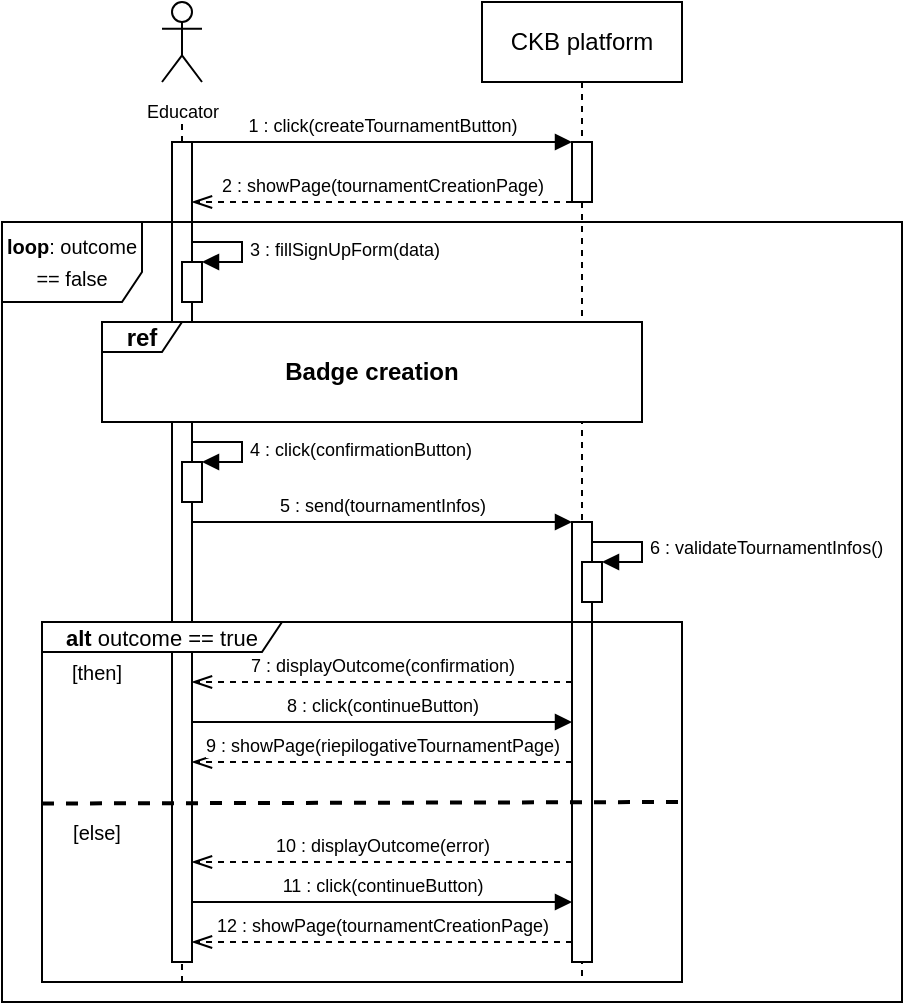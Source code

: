 <mxfile version="22.1.5" type="device">
  <diagram name="Page-1" id="2YBvvXClWsGukQMizWep">
    <mxGraphModel dx="2004" dy="523" grid="1" gridSize="10" guides="1" tooltips="1" connect="1" arrows="1" fold="1" page="1" pageScale="1" pageWidth="850" pageHeight="1100" math="0" shadow="0">
      <root>
        <mxCell id="0" />
        <mxCell id="1" parent="0" />
        <mxCell id="UvIj17emJKSWoCoz6rae-1" value="CKB platform" style="shape=umlLifeline;perimeter=lifelinePerimeter;whiteSpace=wrap;html=1;container=0;dropTarget=0;collapsible=0;recursiveResize=0;outlineConnect=0;portConstraint=eastwest;newEdgeStyle={&quot;edgeStyle&quot;:&quot;elbowEdgeStyle&quot;,&quot;elbow&quot;:&quot;vertical&quot;,&quot;curved&quot;:0,&quot;rounded&quot;:0};" vertex="1" parent="1">
          <mxGeometry x="70" y="50" width="100" height="490" as="geometry" />
        </mxCell>
        <mxCell id="UvIj17emJKSWoCoz6rae-2" value="" style="html=1;points=[];perimeter=orthogonalPerimeter;outlineConnect=0;targetShapes=umlLifeline;portConstraint=eastwest;newEdgeStyle={&quot;edgeStyle&quot;:&quot;elbowEdgeStyle&quot;,&quot;elbow&quot;:&quot;vertical&quot;,&quot;curved&quot;:0,&quot;rounded&quot;:0};" vertex="1" parent="UvIj17emJKSWoCoz6rae-1">
          <mxGeometry x="45" y="70" width="10" height="30" as="geometry" />
        </mxCell>
        <mxCell id="UvIj17emJKSWoCoz6rae-3" value="" style="html=1;points=[];perimeter=orthogonalPerimeter;outlineConnect=0;targetShapes=umlLifeline;portConstraint=eastwest;newEdgeStyle={&quot;edgeStyle&quot;:&quot;elbowEdgeStyle&quot;,&quot;elbow&quot;:&quot;vertical&quot;,&quot;curved&quot;:0,&quot;rounded&quot;:0};" vertex="1" parent="UvIj17emJKSWoCoz6rae-1">
          <mxGeometry x="45" y="260" width="10" height="220" as="geometry" />
        </mxCell>
        <mxCell id="UvIj17emJKSWoCoz6rae-4" value="" style="html=1;points=[[0,0,0,0,5],[0,1,0,0,-5],[1,0,0,0,5],[1,1,0,0,-5]];perimeter=orthogonalPerimeter;outlineConnect=0;targetShapes=umlLifeline;portConstraint=eastwest;newEdgeStyle={&quot;curved&quot;:0,&quot;rounded&quot;:0};" vertex="1" parent="UvIj17emJKSWoCoz6rae-1">
          <mxGeometry x="50" y="280" width="10" height="20" as="geometry" />
        </mxCell>
        <mxCell id="UvIj17emJKSWoCoz6rae-5" value="&lt;font style=&quot;font-size: 9px;&quot;&gt;6 : validateTournamentInfos()&lt;/font&gt;" style="html=1;align=left;spacingLeft=2;endArrow=block;rounded=0;edgeStyle=orthogonalEdgeStyle;curved=0;rounded=0;" edge="1" parent="UvIj17emJKSWoCoz6rae-1" target="UvIj17emJKSWoCoz6rae-4">
          <mxGeometry relative="1" as="geometry">
            <mxPoint x="55" y="270.034" as="sourcePoint" />
            <Array as="points">
              <mxPoint x="80" y="270" />
              <mxPoint x="80" y="280" />
            </Array>
          </mxGeometry>
        </mxCell>
        <mxCell id="UvIj17emJKSWoCoz6rae-6" value="&lt;font style=&quot;font-size: 9px;&quot;&gt;Educator&lt;/font&gt;" style="shape=umlActor;verticalLabelPosition=bottom;verticalAlign=top;html=1;outlineConnect=0;" vertex="1" parent="1">
          <mxGeometry x="-90" y="50" width="20" height="40" as="geometry" />
        </mxCell>
        <mxCell id="UvIj17emJKSWoCoz6rae-7" value="" style="endArrow=none;dashed=1;html=1;rounded=0;" edge="1" parent="1" source="UvIj17emJKSWoCoz6rae-9">
          <mxGeometry width="50" height="50" relative="1" as="geometry">
            <mxPoint x="-80" y="360" as="sourcePoint" />
            <mxPoint x="-80" y="110" as="targetPoint" />
          </mxGeometry>
        </mxCell>
        <mxCell id="UvIj17emJKSWoCoz6rae-8" value="" style="endArrow=none;dashed=1;html=1;rounded=0;" edge="1" parent="1" target="UvIj17emJKSWoCoz6rae-9">
          <mxGeometry width="50" height="50" relative="1" as="geometry">
            <mxPoint x="-80" y="540" as="sourcePoint" />
            <mxPoint x="-80.0" y="511.3" as="targetPoint" />
          </mxGeometry>
        </mxCell>
        <mxCell id="UvIj17emJKSWoCoz6rae-9" value="" style="html=1;points=[];perimeter=orthogonalPerimeter;outlineConnect=0;targetShapes=umlLifeline;portConstraint=eastwest;newEdgeStyle={&quot;edgeStyle&quot;:&quot;elbowEdgeStyle&quot;,&quot;elbow&quot;:&quot;vertical&quot;,&quot;curved&quot;:0,&quot;rounded&quot;:0};" vertex="1" parent="1">
          <mxGeometry x="-85" y="120" width="10" height="410" as="geometry" />
        </mxCell>
        <mxCell id="UvIj17emJKSWoCoz6rae-10" value="&lt;font style=&quot;font-size: 9px;&quot;&gt;1 : click(createTournamentButton)&lt;/font&gt;" style="html=1;verticalAlign=bottom;endArrow=block;edgeStyle=elbowEdgeStyle;elbow=vertical;curved=0;rounded=0;" edge="1" parent="1" source="UvIj17emJKSWoCoz6rae-9" target="UvIj17emJKSWoCoz6rae-2">
          <mxGeometry relative="1" as="geometry">
            <mxPoint x="-40" y="120" as="sourcePoint" />
            <Array as="points">
              <mxPoint x="40" y="120" />
            </Array>
            <mxPoint x="125" y="120" as="targetPoint" />
          </mxGeometry>
        </mxCell>
        <mxCell id="UvIj17emJKSWoCoz6rae-11" value="&lt;font style=&quot;font-size: 9px;&quot;&gt;2 : showPage(tournamentCreationPage)&lt;/font&gt;" style="html=1;verticalAlign=bottom;endArrow=openThin;dashed=1;endSize=8;edgeStyle=elbowEdgeStyle;elbow=vertical;curved=0;rounded=0;endFill=0;" edge="1" parent="1" source="UvIj17emJKSWoCoz6rae-2" target="UvIj17emJKSWoCoz6rae-9">
          <mxGeometry relative="1" as="geometry">
            <mxPoint x="-40" y="150" as="targetPoint" />
            <Array as="points">
              <mxPoint x="15" y="150" />
            </Array>
            <mxPoint x="90" y="150" as="sourcePoint" />
          </mxGeometry>
        </mxCell>
        <mxCell id="UvIj17emJKSWoCoz6rae-12" value="" style="html=1;points=[[0,0,0,0,5],[0,1,0,0,-5],[1,0,0,0,5],[1,1,0,0,-5]];perimeter=orthogonalPerimeter;outlineConnect=0;targetShapes=umlLifeline;portConstraint=eastwest;newEdgeStyle={&quot;curved&quot;:0,&quot;rounded&quot;:0};" vertex="1" parent="1">
          <mxGeometry x="-80" y="180" width="10" height="20" as="geometry" />
        </mxCell>
        <mxCell id="UvIj17emJKSWoCoz6rae-13" value="&lt;font style=&quot;font-size: 9px;&quot;&gt;5 : send(tournamentInfos)&lt;/font&gt;" style="html=1;verticalAlign=bottom;endArrow=block;edgeStyle=elbowEdgeStyle;elbow=vertical;curved=0;rounded=0;" edge="1" parent="1">
          <mxGeometry relative="1" as="geometry">
            <mxPoint x="-75.0" y="310" as="sourcePoint" />
            <Array as="points">
              <mxPoint x="40" y="310" />
            </Array>
            <mxPoint x="115" y="310" as="targetPoint" />
          </mxGeometry>
        </mxCell>
        <mxCell id="UvIj17emJKSWoCoz6rae-14" value="&lt;font style=&quot;font-size: 9px;&quot;&gt;7 : displayOutcome(confirmation)&lt;/font&gt;" style="html=1;verticalAlign=bottom;endArrow=openThin;dashed=1;endSize=8;edgeStyle=elbowEdgeStyle;elbow=vertical;curved=0;rounded=0;endFill=0;" edge="1" parent="1">
          <mxGeometry relative="1" as="geometry">
            <mxPoint x="-75.0" y="390" as="targetPoint" />
            <Array as="points">
              <mxPoint x="20" y="390" />
            </Array>
            <mxPoint x="115" y="390" as="sourcePoint" />
          </mxGeometry>
        </mxCell>
        <mxCell id="UvIj17emJKSWoCoz6rae-15" value="&lt;b&gt;alt &lt;/b&gt;outcome == true" style="shape=umlFrame;whiteSpace=wrap;html=1;pointerEvents=0;width=120;height=15;fontSize=11;" vertex="1" parent="1">
          <mxGeometry x="-150" y="360" width="320" height="180" as="geometry" />
        </mxCell>
        <mxCell id="UvIj17emJKSWoCoz6rae-16" value="[then]" style="text;html=1;strokeColor=none;fillColor=none;align=center;verticalAlign=middle;whiteSpace=wrap;rounded=0;fontSize=10;" vertex="1" parent="1">
          <mxGeometry x="-140" y="380" width="35" height="10" as="geometry" />
        </mxCell>
        <mxCell id="UvIj17emJKSWoCoz6rae-21" value="" style="endArrow=none;dashed=1;html=1;rounded=0;exitX=0.001;exitY=0.409;exitDx=0;exitDy=0;exitPerimeter=0;strokeWidth=2;" edge="1" parent="1">
          <mxGeometry width="50" height="50" relative="1" as="geometry">
            <mxPoint x="-150" y="450.75" as="sourcePoint" />
            <mxPoint x="170" y="450" as="targetPoint" />
          </mxGeometry>
        </mxCell>
        <mxCell id="UvIj17emJKSWoCoz6rae-22" value="[else]" style="text;html=1;strokeColor=none;fillColor=none;align=center;verticalAlign=middle;whiteSpace=wrap;rounded=0;fontSize=10;" vertex="1" parent="1">
          <mxGeometry x="-140" y="460" width="35" height="10" as="geometry" />
        </mxCell>
        <mxCell id="UvIj17emJKSWoCoz6rae-23" value="&lt;font style=&quot;font-size: 9px;&quot;&gt;10 : displayOutcome(error)&lt;/font&gt;" style="html=1;verticalAlign=bottom;endArrow=openThin;dashed=1;endSize=8;edgeStyle=elbowEdgeStyle;elbow=vertical;curved=0;rounded=0;endFill=0;" edge="1" parent="1" source="UvIj17emJKSWoCoz6rae-3" target="UvIj17emJKSWoCoz6rae-9">
          <mxGeometry relative="1" as="geometry">
            <mxPoint x="-75.0" y="490" as="targetPoint" />
            <Array as="points">
              <mxPoint x="20" y="480" />
            </Array>
            <mxPoint x="115" y="490" as="sourcePoint" />
          </mxGeometry>
        </mxCell>
        <mxCell id="UvIj17emJKSWoCoz6rae-24" value="&lt;font style=&quot;font-size: 9px;&quot;&gt;3 : fillSignUpForm(data)&lt;/font&gt;" style="html=1;align=left;spacingLeft=2;endArrow=block;rounded=0;edgeStyle=orthogonalEdgeStyle;curved=0;rounded=0;" edge="1" parent="1" target="UvIj17emJKSWoCoz6rae-12" source="UvIj17emJKSWoCoz6rae-9">
          <mxGeometry relative="1" as="geometry">
            <mxPoint x="-70" y="170" as="sourcePoint" />
            <Array as="points">
              <mxPoint x="-50" y="170" />
              <mxPoint x="-50" y="180" />
            </Array>
            <mxPoint x="-65" y="200" as="targetPoint" />
          </mxGeometry>
        </mxCell>
        <mxCell id="UvIj17emJKSWoCoz6rae-25" value="&lt;p style=&quot;line-height: 120%;&quot;&gt;&lt;font style=&quot;font-size: 10px;&quot;&gt;&lt;b&gt;loop&lt;/b&gt;: outcome == false&lt;/font&gt;&lt;/p&gt;" style="shape=umlFrame;whiteSpace=wrap;html=1;pointerEvents=0;width=70;height=40;verticalAlign=middle;horizontal=1;labelPosition=center;verticalLabelPosition=middle;align=center;" vertex="1" parent="1">
          <mxGeometry x="-170" y="160" width="450" height="390" as="geometry" />
        </mxCell>
        <mxCell id="UvIj17emJKSWoCoz6rae-26" value="" style="html=1;points=[[0,0,0,0,5],[0,1,0,0,-5],[1,0,0,0,5],[1,1,0,0,-5]];perimeter=orthogonalPerimeter;outlineConnect=0;targetShapes=umlLifeline;portConstraint=eastwest;newEdgeStyle={&quot;curved&quot;:0,&quot;rounded&quot;:0};" vertex="1" parent="1">
          <mxGeometry x="-80" y="280" width="10" height="20" as="geometry" />
        </mxCell>
        <mxCell id="UvIj17emJKSWoCoz6rae-27" value="&lt;font style=&quot;font-size: 9px;&quot;&gt;4 : click(confirmationButton)&lt;/font&gt;" style="html=1;align=left;spacingLeft=2;endArrow=block;rounded=0;edgeStyle=orthogonalEdgeStyle;curved=0;rounded=0;" edge="1" parent="1" target="UvIj17emJKSWoCoz6rae-26">
          <mxGeometry relative="1" as="geometry">
            <mxPoint x="-75" y="270" as="sourcePoint" />
            <Array as="points">
              <mxPoint x="-50" y="270" />
              <mxPoint x="-50" y="280" />
            </Array>
            <mxPoint x="-65" y="300" as="targetPoint" />
          </mxGeometry>
        </mxCell>
        <mxCell id="UvIj17emJKSWoCoz6rae-28" value="&lt;b&gt;ref&lt;/b&gt;" style="shape=umlFrame;whiteSpace=wrap;html=1;pointerEvents=0;width=40;height=15;fillStyle=auto;fillColor=default;gradientColor=none;swimlaneFillColor=default;" vertex="1" parent="1">
          <mxGeometry x="-120" y="210" width="270" height="50" as="geometry" />
        </mxCell>
        <mxCell id="UvIj17emJKSWoCoz6rae-29" value="Badge creation" style="text;html=1;strokeColor=none;fillColor=none;align=center;verticalAlign=middle;whiteSpace=wrap;rounded=0;fontStyle=1" vertex="1" parent="1">
          <mxGeometry x="-30" y="220" width="90" height="30" as="geometry" />
        </mxCell>
        <mxCell id="UvIj17emJKSWoCoz6rae-30" value="&lt;font style=&quot;font-size: 9px;&quot;&gt;8 : click(continueButton)&lt;/font&gt;" style="html=1;verticalAlign=bottom;endArrow=block;edgeStyle=elbowEdgeStyle;elbow=vertical;curved=0;rounded=0;" edge="1" parent="1" source="UvIj17emJKSWoCoz6rae-9" target="UvIj17emJKSWoCoz6rae-3">
          <mxGeometry relative="1" as="geometry">
            <mxPoint x="-75.0" y="410" as="sourcePoint" />
            <Array as="points">
              <mxPoint x="40" y="410" />
            </Array>
            <mxPoint x="115" y="410" as="targetPoint" />
          </mxGeometry>
        </mxCell>
        <mxCell id="UvIj17emJKSWoCoz6rae-31" value="&lt;font style=&quot;font-size: 9px;&quot;&gt;9 : showPage(riepilogativeTournamentPage)&lt;/font&gt;" style="html=1;verticalAlign=bottom;endArrow=openThin;dashed=1;endSize=8;edgeStyle=elbowEdgeStyle;elbow=vertical;curved=0;rounded=0;endFill=0;" edge="1" parent="1" source="UvIj17emJKSWoCoz6rae-3" target="UvIj17emJKSWoCoz6rae-9">
          <mxGeometry relative="1" as="geometry">
            <mxPoint x="-75.0" y="430" as="targetPoint" />
            <Array as="points">
              <mxPoint x="20" y="430" />
            </Array>
            <mxPoint x="115" y="430" as="sourcePoint" />
          </mxGeometry>
        </mxCell>
        <mxCell id="UvIj17emJKSWoCoz6rae-32" value="&lt;font style=&quot;font-size: 9px;&quot;&gt;11 : click(continueButton)&lt;/font&gt;" style="html=1;verticalAlign=bottom;endArrow=block;edgeStyle=elbowEdgeStyle;elbow=vertical;curved=0;rounded=0;" edge="1" parent="1" source="UvIj17emJKSWoCoz6rae-9" target="UvIj17emJKSWoCoz6rae-3">
          <mxGeometry relative="1" as="geometry">
            <mxPoint x="-75" y="500" as="sourcePoint" />
            <Array as="points">
              <mxPoint x="40" y="500" />
            </Array>
            <mxPoint x="115" y="500" as="targetPoint" />
          </mxGeometry>
        </mxCell>
        <mxCell id="UvIj17emJKSWoCoz6rae-33" value="&lt;font style=&quot;font-size: 9px;&quot;&gt;12 : showPage(tournamentCreationPage)&lt;/font&gt;" style="html=1;verticalAlign=bottom;endArrow=openThin;dashed=1;endSize=8;edgeStyle=elbowEdgeStyle;elbow=vertical;curved=0;rounded=0;endFill=0;" edge="1" parent="1" source="UvIj17emJKSWoCoz6rae-3" target="UvIj17emJKSWoCoz6rae-9">
          <mxGeometry relative="1" as="geometry">
            <mxPoint x="-75" y="520" as="targetPoint" />
            <Array as="points">
              <mxPoint x="20" y="520" />
            </Array>
            <mxPoint x="115" y="520" as="sourcePoint" />
          </mxGeometry>
        </mxCell>
      </root>
    </mxGraphModel>
  </diagram>
</mxfile>
